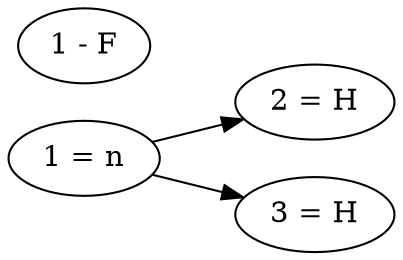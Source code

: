 digraph parallel_chain_08 {


  # Weirdly, if you specify horizontal direction, you
  #   have to put the new nodes before the old nodes.
  rankdir="LR";


  # New node relations.
  "1 = n"  -> "2 = H"
  "1 = n" -> "3 = H"


  # Old node relations.
  "1 - F"


}
